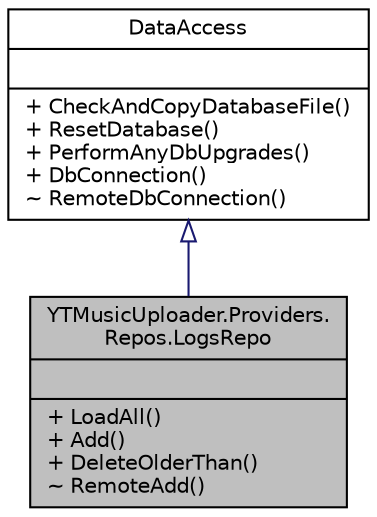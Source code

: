 digraph "YTMusicUploader.Providers.Repos.LogsRepo"
{
 // LATEX_PDF_SIZE
  edge [fontname="Helvetica",fontsize="10",labelfontname="Helvetica",labelfontsize="10"];
  node [fontname="Helvetica",fontsize="10",shape=record];
  Node1 [label="{YTMusicUploader.Providers.\lRepos.LogsRepo\n||+ LoadAll()\l+ Add()\l+ DeleteOlderThan()\l~ RemoteAdd()\l}",height=0.2,width=0.4,color="black", fillcolor="grey75", style="filled", fontcolor="black",tooltip="Log events repository access"];
  Node2 -> Node1 [dir="back",color="midnightblue",fontsize="10",style="solid",arrowtail="onormal"];
  Node2 [label="{DataAccess\n||+ CheckAndCopyDatabaseFile()\l+ ResetDatabase()\l+ PerformAnyDbUpgrades()\l+ DbConnection()\l~ RemoteDbConnection()\l}",height=0.2,width=0.4,color="black", fillcolor="white", style="filled",URL="$d7/d1f/class_y_t_music_uploader_1_1_providers_1_1_data_access.html",tooltip="Abastract database repository access class."];
}
